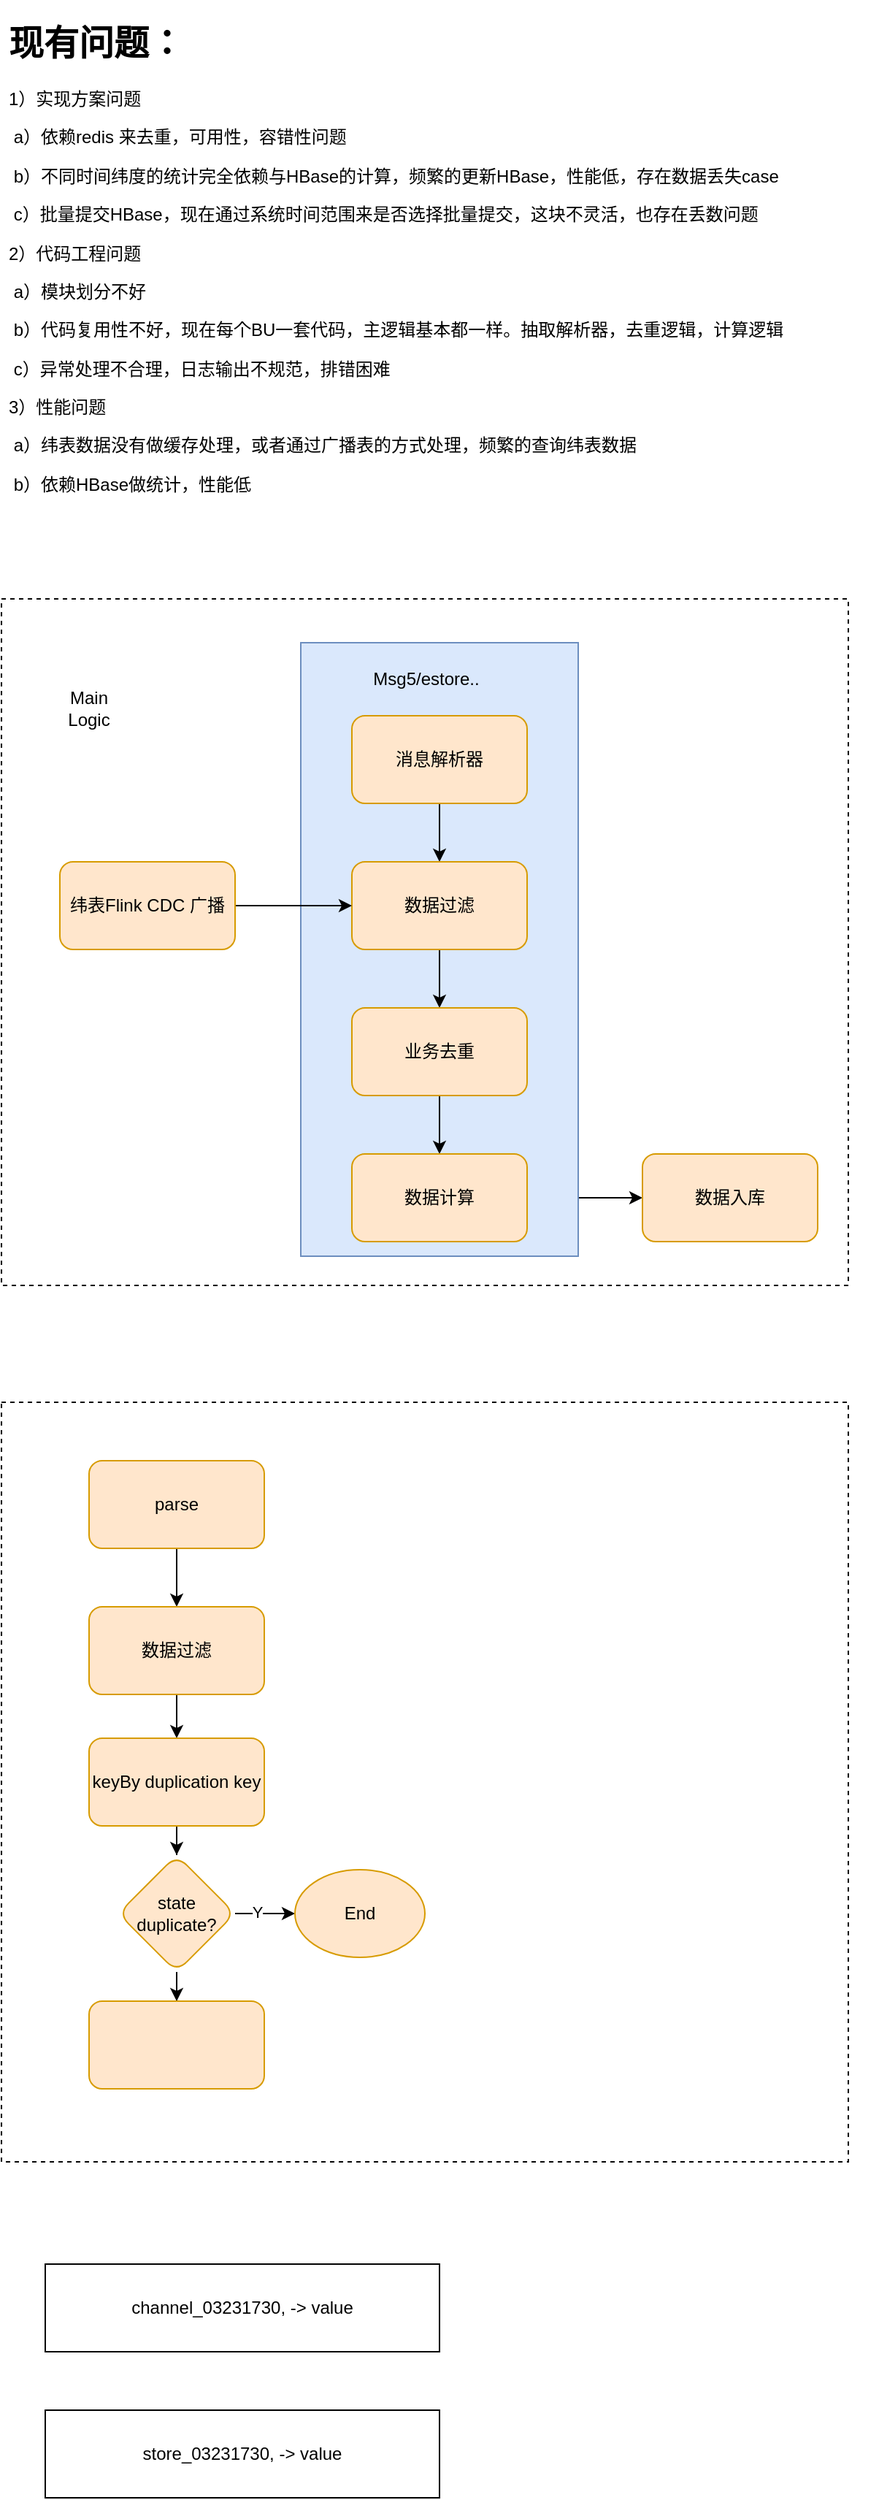 <mxfile version="17.1.5" type="github">
  <diagram id="C5RBs43oDa-KdzZeNtuy" name="Page-1">
    <mxGraphModel dx="582" dy="394" grid="1" gridSize="10" guides="1" tooltips="1" connect="1" arrows="1" fold="1" page="1" pageScale="1" pageWidth="827" pageHeight="1169" math="0" shadow="0">
      <root>
        <mxCell id="WIyWlLk6GJQsqaUBKTNV-0" />
        <mxCell id="WIyWlLk6GJQsqaUBKTNV-1" parent="WIyWlLk6GJQsqaUBKTNV-0" />
        <mxCell id="PpgQZHZEXtgsGQ5d_JVp-1" value="" style="rounded=0;whiteSpace=wrap;html=1;dashed=1;" parent="WIyWlLk6GJQsqaUBKTNV-1" vertex="1">
          <mxGeometry x="60" y="430" width="580" height="470" as="geometry" />
        </mxCell>
        <mxCell id="PpgQZHZEXtgsGQ5d_JVp-0" value="&lt;h1&gt;现有问题：&lt;/h1&gt;&lt;p&gt;1）实现方案问题&lt;/p&gt;&lt;p&gt;&lt;span style=&quot;white-space: pre&quot;&gt; a）依赖redis 来去重，可用性，容错性问题&lt;/span&gt;&lt;br&gt;&lt;/p&gt;&lt;p&gt;&lt;span style=&quot;white-space: pre&quot;&gt; b）不同时间纬度的统计完全依赖与HBase的计算，频繁的更新HBase，性能低，存在数据丢失case&lt;/span&gt;&lt;br&gt;&lt;/p&gt;&lt;p&gt;&lt;span style=&quot;white-space: pre&quot;&gt;&lt;span style=&quot;white-space: pre&quot;&gt; c）批量提交HBase，现在通过系统时间范围来是否选择批量提交，这块不灵活，也存在丢数问题&lt;/span&gt;&lt;/span&gt;&lt;/p&gt;&lt;p&gt;&lt;span style=&quot;white-space: pre&quot;&gt;2）代码工程问题&lt;/span&gt;&lt;/p&gt;&lt;p&gt;&lt;span style=&quot;white-space: pre&quot;&gt;&lt;span style=&quot;white-space: pre&quot;&gt; a）模块划分不好&lt;/span&gt;&lt;br&gt;&lt;/span&gt;&lt;/p&gt;&lt;p&gt;&lt;span style=&quot;white-space: pre&quot;&gt;&lt;span style=&quot;white-space: pre&quot;&gt;&lt;span style=&quot;white-space: pre&quot;&gt; b）代码复用性不好，现在每个BU一套代码，主逻辑基本都一样。抽取解析器，去重逻辑，计算逻辑&lt;/span&gt;&lt;br&gt;&lt;/span&gt;&lt;/span&gt;&lt;/p&gt;&lt;p&gt;&lt;span style=&quot;white-space: pre&quot;&gt;&lt;span style=&quot;white-space: pre&quot;&gt;&lt;span style=&quot;white-space: pre&quot;&gt;&lt;span style=&quot;white-space: pre&quot;&gt; c）异常处理不合理，日志输出不规范，排错困难&lt;/span&gt;&lt;/span&gt;&lt;/span&gt;&lt;/span&gt;&lt;/p&gt;&lt;p&gt;&lt;span style=&quot;white-space: pre&quot;&gt;3）性能问题&lt;/span&gt;&lt;/p&gt;&lt;p&gt;&lt;span style=&quot;white-space: pre&quot;&gt;&lt;span style=&quot;white-space: pre&quot;&gt; a）纬表数据没有做缓存处理，或者通过广播表的方式处理，频繁的查询纬表数据&lt;/span&gt;&lt;br&gt;&lt;/span&gt;&lt;/p&gt;&lt;p&gt;&lt;span style=&quot;white-space: pre&quot;&gt;&lt;span style=&quot;white-space: pre&quot;&gt;&lt;span style=&quot;white-space: pre&quot;&gt; b）依赖HBase做统计，性能低&lt;/span&gt;&lt;br&gt;&lt;/span&gt;&lt;/span&gt;&lt;/p&gt;" style="text;html=1;strokeColor=none;fillColor=none;spacing=5;spacingTop=-20;whiteSpace=wrap;overflow=hidden;rounded=0;" parent="WIyWlLk6GJQsqaUBKTNV-1" vertex="1">
          <mxGeometry x="60" y="30" width="600" height="360" as="geometry" />
        </mxCell>
        <mxCell id="RHIrmTfkz3pfI6pTi9OC-3" value="" style="edgeStyle=orthogonalEdgeStyle;rounded=0;orthogonalLoop=1;jettySize=auto;html=1;" parent="WIyWlLk6GJQsqaUBKTNV-1" source="RHIrmTfkz3pfI6pTi9OC-0" target="RHIrmTfkz3pfI6pTi9OC-2" edge="1">
          <mxGeometry relative="1" as="geometry" />
        </mxCell>
        <mxCell id="dQFGTe_rli6qkeEuCF2u-1" value="" style="rounded=0;whiteSpace=wrap;html=1;fillColor=#dae8fc;strokeColor=#6c8ebf;" vertex="1" parent="WIyWlLk6GJQsqaUBKTNV-1">
          <mxGeometry x="265" y="460" width="190" height="420" as="geometry" />
        </mxCell>
        <mxCell id="RHIrmTfkz3pfI6pTi9OC-2" value="数据入库" style="whiteSpace=wrap;html=1;fillColor=#ffe6cc;strokeColor=#d79b00;rounded=1;" parent="WIyWlLk6GJQsqaUBKTNV-1" vertex="1">
          <mxGeometry x="499" y="810" width="120" height="60" as="geometry" />
        </mxCell>
        <mxCell id="dQFGTe_rli6qkeEuCF2u-0" value="Main Logic" style="text;html=1;strokeColor=none;fillColor=none;align=center;verticalAlign=middle;whiteSpace=wrap;rounded=0;" vertex="1" parent="WIyWlLk6GJQsqaUBKTNV-1">
          <mxGeometry x="90" y="490" width="60" height="30" as="geometry" />
        </mxCell>
        <mxCell id="PpgQZHZEXtgsGQ5d_JVp-5" value="" style="edgeStyle=orthogonalEdgeStyle;rounded=0;orthogonalLoop=1;jettySize=auto;html=1;" parent="WIyWlLk6GJQsqaUBKTNV-1" source="PpgQZHZEXtgsGQ5d_JVp-3" target="PpgQZHZEXtgsGQ5d_JVp-4" edge="1">
          <mxGeometry relative="1" as="geometry" />
        </mxCell>
        <mxCell id="PpgQZHZEXtgsGQ5d_JVp-3" value="消息解析器" style="rounded=1;whiteSpace=wrap;html=1;fillColor=#ffe6cc;strokeColor=#d79b00;" parent="WIyWlLk6GJQsqaUBKTNV-1" vertex="1">
          <mxGeometry x="300" y="510" width="120" height="60" as="geometry" />
        </mxCell>
        <mxCell id="PpgQZHZEXtgsGQ5d_JVp-7" value="" style="edgeStyle=orthogonalEdgeStyle;rounded=0;orthogonalLoop=1;jettySize=auto;html=1;" parent="WIyWlLk6GJQsqaUBKTNV-1" source="PpgQZHZEXtgsGQ5d_JVp-4" target="PpgQZHZEXtgsGQ5d_JVp-6" edge="1">
          <mxGeometry relative="1" as="geometry" />
        </mxCell>
        <mxCell id="PpgQZHZEXtgsGQ5d_JVp-4" value="数据过滤&lt;br&gt;" style="rounded=1;whiteSpace=wrap;html=1;fillColor=#ffe6cc;strokeColor=#d79b00;" parent="WIyWlLk6GJQsqaUBKTNV-1" vertex="1">
          <mxGeometry x="300" y="610" width="120" height="60" as="geometry" />
        </mxCell>
        <mxCell id="RHIrmTfkz3pfI6pTi9OC-1" value="" style="edgeStyle=orthogonalEdgeStyle;rounded=0;orthogonalLoop=1;jettySize=auto;html=1;" parent="WIyWlLk6GJQsqaUBKTNV-1" source="PpgQZHZEXtgsGQ5d_JVp-6" target="RHIrmTfkz3pfI6pTi9OC-0" edge="1">
          <mxGeometry relative="1" as="geometry" />
        </mxCell>
        <mxCell id="PpgQZHZEXtgsGQ5d_JVp-6" value="&lt;span&gt;业务去重&lt;/span&gt;" style="whiteSpace=wrap;html=1;fillColor=#ffe6cc;strokeColor=#d79b00;rounded=1;" parent="WIyWlLk6GJQsqaUBKTNV-1" vertex="1">
          <mxGeometry x="300" y="710" width="120" height="60" as="geometry" />
        </mxCell>
        <mxCell id="RHIrmTfkz3pfI6pTi9OC-0" value="数据计算" style="whiteSpace=wrap;html=1;fillColor=#ffe6cc;strokeColor=#d79b00;rounded=1;" parent="WIyWlLk6GJQsqaUBKTNV-1" vertex="1">
          <mxGeometry x="300" y="810" width="120" height="60" as="geometry" />
        </mxCell>
        <mxCell id="PpgQZHZEXtgsGQ5d_JVp-8" value="" style="edgeStyle=orthogonalEdgeStyle;rounded=0;orthogonalLoop=1;jettySize=auto;html=1;" parent="WIyWlLk6GJQsqaUBKTNV-1" source="PpgQZHZEXtgsGQ5d_JVp-2" edge="1">
          <mxGeometry relative="1" as="geometry">
            <mxPoint x="300" y="640" as="targetPoint" />
          </mxGeometry>
        </mxCell>
        <mxCell id="PpgQZHZEXtgsGQ5d_JVp-2" value="纬表Flink CDC 广播" style="rounded=1;whiteSpace=wrap;html=1;fillColor=#ffe6cc;strokeColor=#d79b00;" parent="WIyWlLk6GJQsqaUBKTNV-1" vertex="1">
          <mxGeometry x="100" y="610" width="120" height="60" as="geometry" />
        </mxCell>
        <mxCell id="dQFGTe_rli6qkeEuCF2u-2" value="Msg5/estore.." style="text;html=1;strokeColor=none;fillColor=none;align=center;verticalAlign=middle;whiteSpace=wrap;rounded=0;" vertex="1" parent="WIyWlLk6GJQsqaUBKTNV-1">
          <mxGeometry x="321" y="470" width="60" height="30" as="geometry" />
        </mxCell>
        <mxCell id="dQFGTe_rli6qkeEuCF2u-3" value="" style="rounded=0;whiteSpace=wrap;html=1;dashed=1;" vertex="1" parent="WIyWlLk6GJQsqaUBKTNV-1">
          <mxGeometry x="60" y="980" width="580" height="520" as="geometry" />
        </mxCell>
        <mxCell id="dQFGTe_rli6qkeEuCF2u-6" value="" style="edgeStyle=orthogonalEdgeStyle;rounded=0;orthogonalLoop=1;jettySize=auto;html=1;" edge="1" parent="WIyWlLk6GJQsqaUBKTNV-1" source="dQFGTe_rli6qkeEuCF2u-4" target="dQFGTe_rli6qkeEuCF2u-5">
          <mxGeometry relative="1" as="geometry" />
        </mxCell>
        <mxCell id="dQFGTe_rli6qkeEuCF2u-4" value="parse" style="rounded=1;whiteSpace=wrap;html=1;fillColor=#ffe6cc;strokeColor=#d79b00;" vertex="1" parent="WIyWlLk6GJQsqaUBKTNV-1">
          <mxGeometry x="120" y="1020" width="120" height="60" as="geometry" />
        </mxCell>
        <mxCell id="dQFGTe_rli6qkeEuCF2u-8" value="" style="edgeStyle=orthogonalEdgeStyle;rounded=0;orthogonalLoop=1;jettySize=auto;html=1;" edge="1" parent="WIyWlLk6GJQsqaUBKTNV-1" source="dQFGTe_rli6qkeEuCF2u-5" target="dQFGTe_rli6qkeEuCF2u-7">
          <mxGeometry relative="1" as="geometry" />
        </mxCell>
        <mxCell id="dQFGTe_rli6qkeEuCF2u-5" value="数据过滤" style="whiteSpace=wrap;html=1;fillColor=#ffe6cc;strokeColor=#d79b00;rounded=1;" vertex="1" parent="WIyWlLk6GJQsqaUBKTNV-1">
          <mxGeometry x="120" y="1120" width="120" height="60" as="geometry" />
        </mxCell>
        <mxCell id="dQFGTe_rli6qkeEuCF2u-12" value="" style="edgeStyle=orthogonalEdgeStyle;rounded=0;orthogonalLoop=1;jettySize=auto;html=1;" edge="1" parent="WIyWlLk6GJQsqaUBKTNV-1" source="dQFGTe_rli6qkeEuCF2u-7" target="dQFGTe_rli6qkeEuCF2u-11">
          <mxGeometry relative="1" as="geometry" />
        </mxCell>
        <mxCell id="dQFGTe_rli6qkeEuCF2u-7" value="keyBy duplication key" style="whiteSpace=wrap;html=1;fillColor=#ffe6cc;strokeColor=#d79b00;rounded=1;" vertex="1" parent="WIyWlLk6GJQsqaUBKTNV-1">
          <mxGeometry x="120" y="1210" width="120" height="60" as="geometry" />
        </mxCell>
        <mxCell id="dQFGTe_rli6qkeEuCF2u-14" value="" style="edgeStyle=orthogonalEdgeStyle;rounded=0;orthogonalLoop=1;jettySize=auto;html=1;" edge="1" parent="WIyWlLk6GJQsqaUBKTNV-1" source="dQFGTe_rli6qkeEuCF2u-11" target="dQFGTe_rli6qkeEuCF2u-13">
          <mxGeometry relative="1" as="geometry" />
        </mxCell>
        <mxCell id="dQFGTe_rli6qkeEuCF2u-15" value="Y" style="edgeLabel;html=1;align=center;verticalAlign=middle;resizable=0;points=[];" vertex="1" connectable="0" parent="dQFGTe_rli6qkeEuCF2u-14">
          <mxGeometry x="-0.268" y="1" relative="1" as="geometry">
            <mxPoint as="offset" />
          </mxGeometry>
        </mxCell>
        <mxCell id="dQFGTe_rli6qkeEuCF2u-17" value="" style="edgeStyle=orthogonalEdgeStyle;rounded=0;orthogonalLoop=1;jettySize=auto;html=1;" edge="1" parent="WIyWlLk6GJQsqaUBKTNV-1" source="dQFGTe_rli6qkeEuCF2u-11" target="dQFGTe_rli6qkeEuCF2u-16">
          <mxGeometry relative="1" as="geometry" />
        </mxCell>
        <mxCell id="dQFGTe_rli6qkeEuCF2u-11" value="state&lt;br&gt;duplicate?" style="rhombus;whiteSpace=wrap;html=1;fillColor=#ffe6cc;strokeColor=#d79b00;rounded=1;" vertex="1" parent="WIyWlLk6GJQsqaUBKTNV-1">
          <mxGeometry x="140" y="1290" width="80" height="80" as="geometry" />
        </mxCell>
        <mxCell id="dQFGTe_rli6qkeEuCF2u-13" value="End" style="ellipse;whiteSpace=wrap;html=1;fillColor=#ffe6cc;strokeColor=#d79b00;rounded=1;" vertex="1" parent="WIyWlLk6GJQsqaUBKTNV-1">
          <mxGeometry x="261" y="1300" width="89" height="60" as="geometry" />
        </mxCell>
        <mxCell id="dQFGTe_rli6qkeEuCF2u-16" value="" style="whiteSpace=wrap;html=1;fillColor=#ffe6cc;strokeColor=#d79b00;rounded=1;" vertex="1" parent="WIyWlLk6GJQsqaUBKTNV-1">
          <mxGeometry x="120" y="1390" width="120" height="60" as="geometry" />
        </mxCell>
        <mxCell id="dQFGTe_rli6qkeEuCF2u-20" value="channel_03231730, -&amp;gt; value" style="rounded=0;whiteSpace=wrap;html=1;" vertex="1" parent="WIyWlLk6GJQsqaUBKTNV-1">
          <mxGeometry x="90" y="1570" width="270" height="60" as="geometry" />
        </mxCell>
        <mxCell id="dQFGTe_rli6qkeEuCF2u-21" value="store_03231730, -&amp;gt; value" style="rounded=0;whiteSpace=wrap;html=1;" vertex="1" parent="WIyWlLk6GJQsqaUBKTNV-1">
          <mxGeometry x="90" y="1670" width="270" height="60" as="geometry" />
        </mxCell>
      </root>
    </mxGraphModel>
  </diagram>
</mxfile>
